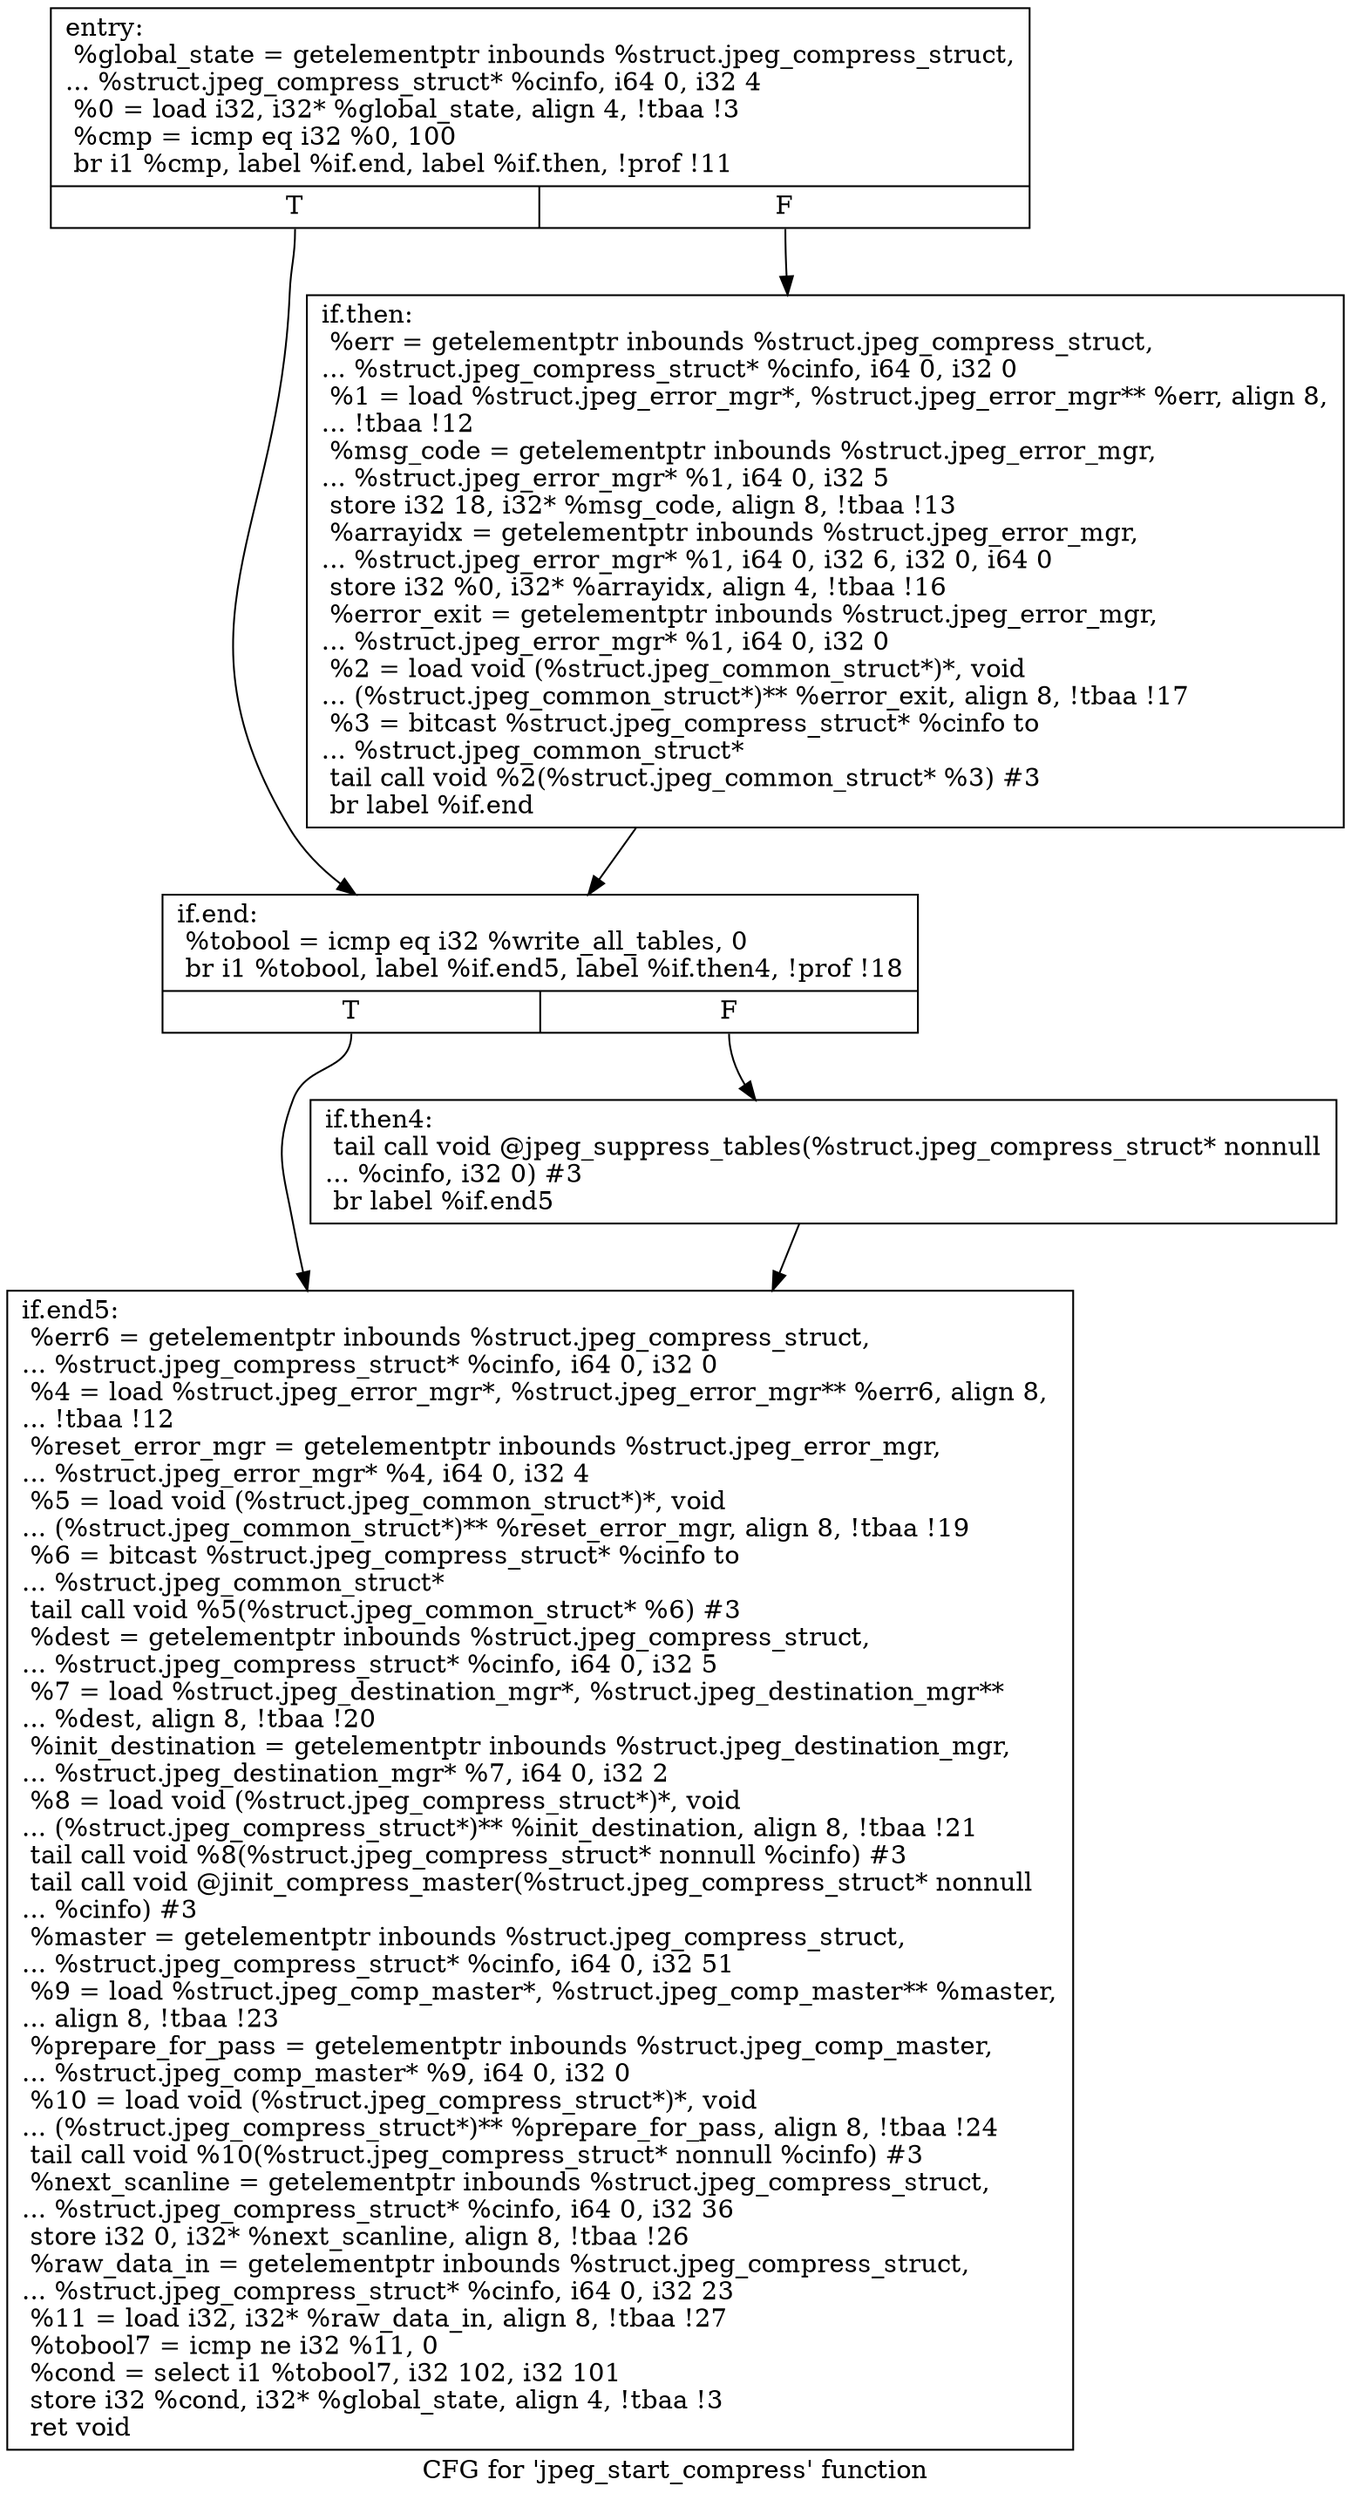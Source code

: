 digraph "CFG for 'jpeg_start_compress' function" {
	label="CFG for 'jpeg_start_compress' function";

	Node0x531c5f0 [shape=record,label="{entry:\l  %global_state = getelementptr inbounds %struct.jpeg_compress_struct,\l... %struct.jpeg_compress_struct* %cinfo, i64 0, i32 4\l  %0 = load i32, i32* %global_state, align 4, !tbaa !3\l  %cmp = icmp eq i32 %0, 100\l  br i1 %cmp, label %if.end, label %if.then, !prof !11\l|{<s0>T|<s1>F}}"];
	Node0x531c5f0:s0 -> Node0x531dff0;
	Node0x531c5f0:s1 -> Node0x531e0c0;
	Node0x531e0c0 [shape=record,label="{if.then:                                          \l  %err = getelementptr inbounds %struct.jpeg_compress_struct,\l... %struct.jpeg_compress_struct* %cinfo, i64 0, i32 0\l  %1 = load %struct.jpeg_error_mgr*, %struct.jpeg_error_mgr** %err, align 8,\l... !tbaa !12\l  %msg_code = getelementptr inbounds %struct.jpeg_error_mgr,\l... %struct.jpeg_error_mgr* %1, i64 0, i32 5\l  store i32 18, i32* %msg_code, align 8, !tbaa !13\l  %arrayidx = getelementptr inbounds %struct.jpeg_error_mgr,\l... %struct.jpeg_error_mgr* %1, i64 0, i32 6, i32 0, i64 0\l  store i32 %0, i32* %arrayidx, align 4, !tbaa !16\l  %error_exit = getelementptr inbounds %struct.jpeg_error_mgr,\l... %struct.jpeg_error_mgr* %1, i64 0, i32 0\l  %2 = load void (%struct.jpeg_common_struct*)*, void\l... (%struct.jpeg_common_struct*)** %error_exit, align 8, !tbaa !17\l  %3 = bitcast %struct.jpeg_compress_struct* %cinfo to\l... %struct.jpeg_common_struct*\l  tail call void %2(%struct.jpeg_common_struct* %3) #3\l  br label %if.end\l}"];
	Node0x531e0c0 -> Node0x531dff0;
	Node0x531dff0 [shape=record,label="{if.end:                                           \l  %tobool = icmp eq i32 %write_all_tables, 0\l  br i1 %tobool, label %if.end5, label %if.then4, !prof !18\l|{<s0>T|<s1>F}}"];
	Node0x531dff0:s0 -> Node0x531f070;
	Node0x531dff0:s1 -> Node0x5318190;
	Node0x5318190 [shape=record,label="{if.then4:                                         \l  tail call void @jpeg_suppress_tables(%struct.jpeg_compress_struct* nonnull\l... %cinfo, i32 0) #3\l  br label %if.end5\l}"];
	Node0x5318190 -> Node0x531f070;
	Node0x531f070 [shape=record,label="{if.end5:                                          \l  %err6 = getelementptr inbounds %struct.jpeg_compress_struct,\l... %struct.jpeg_compress_struct* %cinfo, i64 0, i32 0\l  %4 = load %struct.jpeg_error_mgr*, %struct.jpeg_error_mgr** %err6, align 8,\l... !tbaa !12\l  %reset_error_mgr = getelementptr inbounds %struct.jpeg_error_mgr,\l... %struct.jpeg_error_mgr* %4, i64 0, i32 4\l  %5 = load void (%struct.jpeg_common_struct*)*, void\l... (%struct.jpeg_common_struct*)** %reset_error_mgr, align 8, !tbaa !19\l  %6 = bitcast %struct.jpeg_compress_struct* %cinfo to\l... %struct.jpeg_common_struct*\l  tail call void %5(%struct.jpeg_common_struct* %6) #3\l  %dest = getelementptr inbounds %struct.jpeg_compress_struct,\l... %struct.jpeg_compress_struct* %cinfo, i64 0, i32 5\l  %7 = load %struct.jpeg_destination_mgr*, %struct.jpeg_destination_mgr**\l... %dest, align 8, !tbaa !20\l  %init_destination = getelementptr inbounds %struct.jpeg_destination_mgr,\l... %struct.jpeg_destination_mgr* %7, i64 0, i32 2\l  %8 = load void (%struct.jpeg_compress_struct*)*, void\l... (%struct.jpeg_compress_struct*)** %init_destination, align 8, !tbaa !21\l  tail call void %8(%struct.jpeg_compress_struct* nonnull %cinfo) #3\l  tail call void @jinit_compress_master(%struct.jpeg_compress_struct* nonnull\l... %cinfo) #3\l  %master = getelementptr inbounds %struct.jpeg_compress_struct,\l... %struct.jpeg_compress_struct* %cinfo, i64 0, i32 51\l  %9 = load %struct.jpeg_comp_master*, %struct.jpeg_comp_master** %master,\l... align 8, !tbaa !23\l  %prepare_for_pass = getelementptr inbounds %struct.jpeg_comp_master,\l... %struct.jpeg_comp_master* %9, i64 0, i32 0\l  %10 = load void (%struct.jpeg_compress_struct*)*, void\l... (%struct.jpeg_compress_struct*)** %prepare_for_pass, align 8, !tbaa !24\l  tail call void %10(%struct.jpeg_compress_struct* nonnull %cinfo) #3\l  %next_scanline = getelementptr inbounds %struct.jpeg_compress_struct,\l... %struct.jpeg_compress_struct* %cinfo, i64 0, i32 36\l  store i32 0, i32* %next_scanline, align 8, !tbaa !26\l  %raw_data_in = getelementptr inbounds %struct.jpeg_compress_struct,\l... %struct.jpeg_compress_struct* %cinfo, i64 0, i32 23\l  %11 = load i32, i32* %raw_data_in, align 8, !tbaa !27\l  %tobool7 = icmp ne i32 %11, 0\l  %cond = select i1 %tobool7, i32 102, i32 101\l  store i32 %cond, i32* %global_state, align 4, !tbaa !3\l  ret void\l}"];
}
